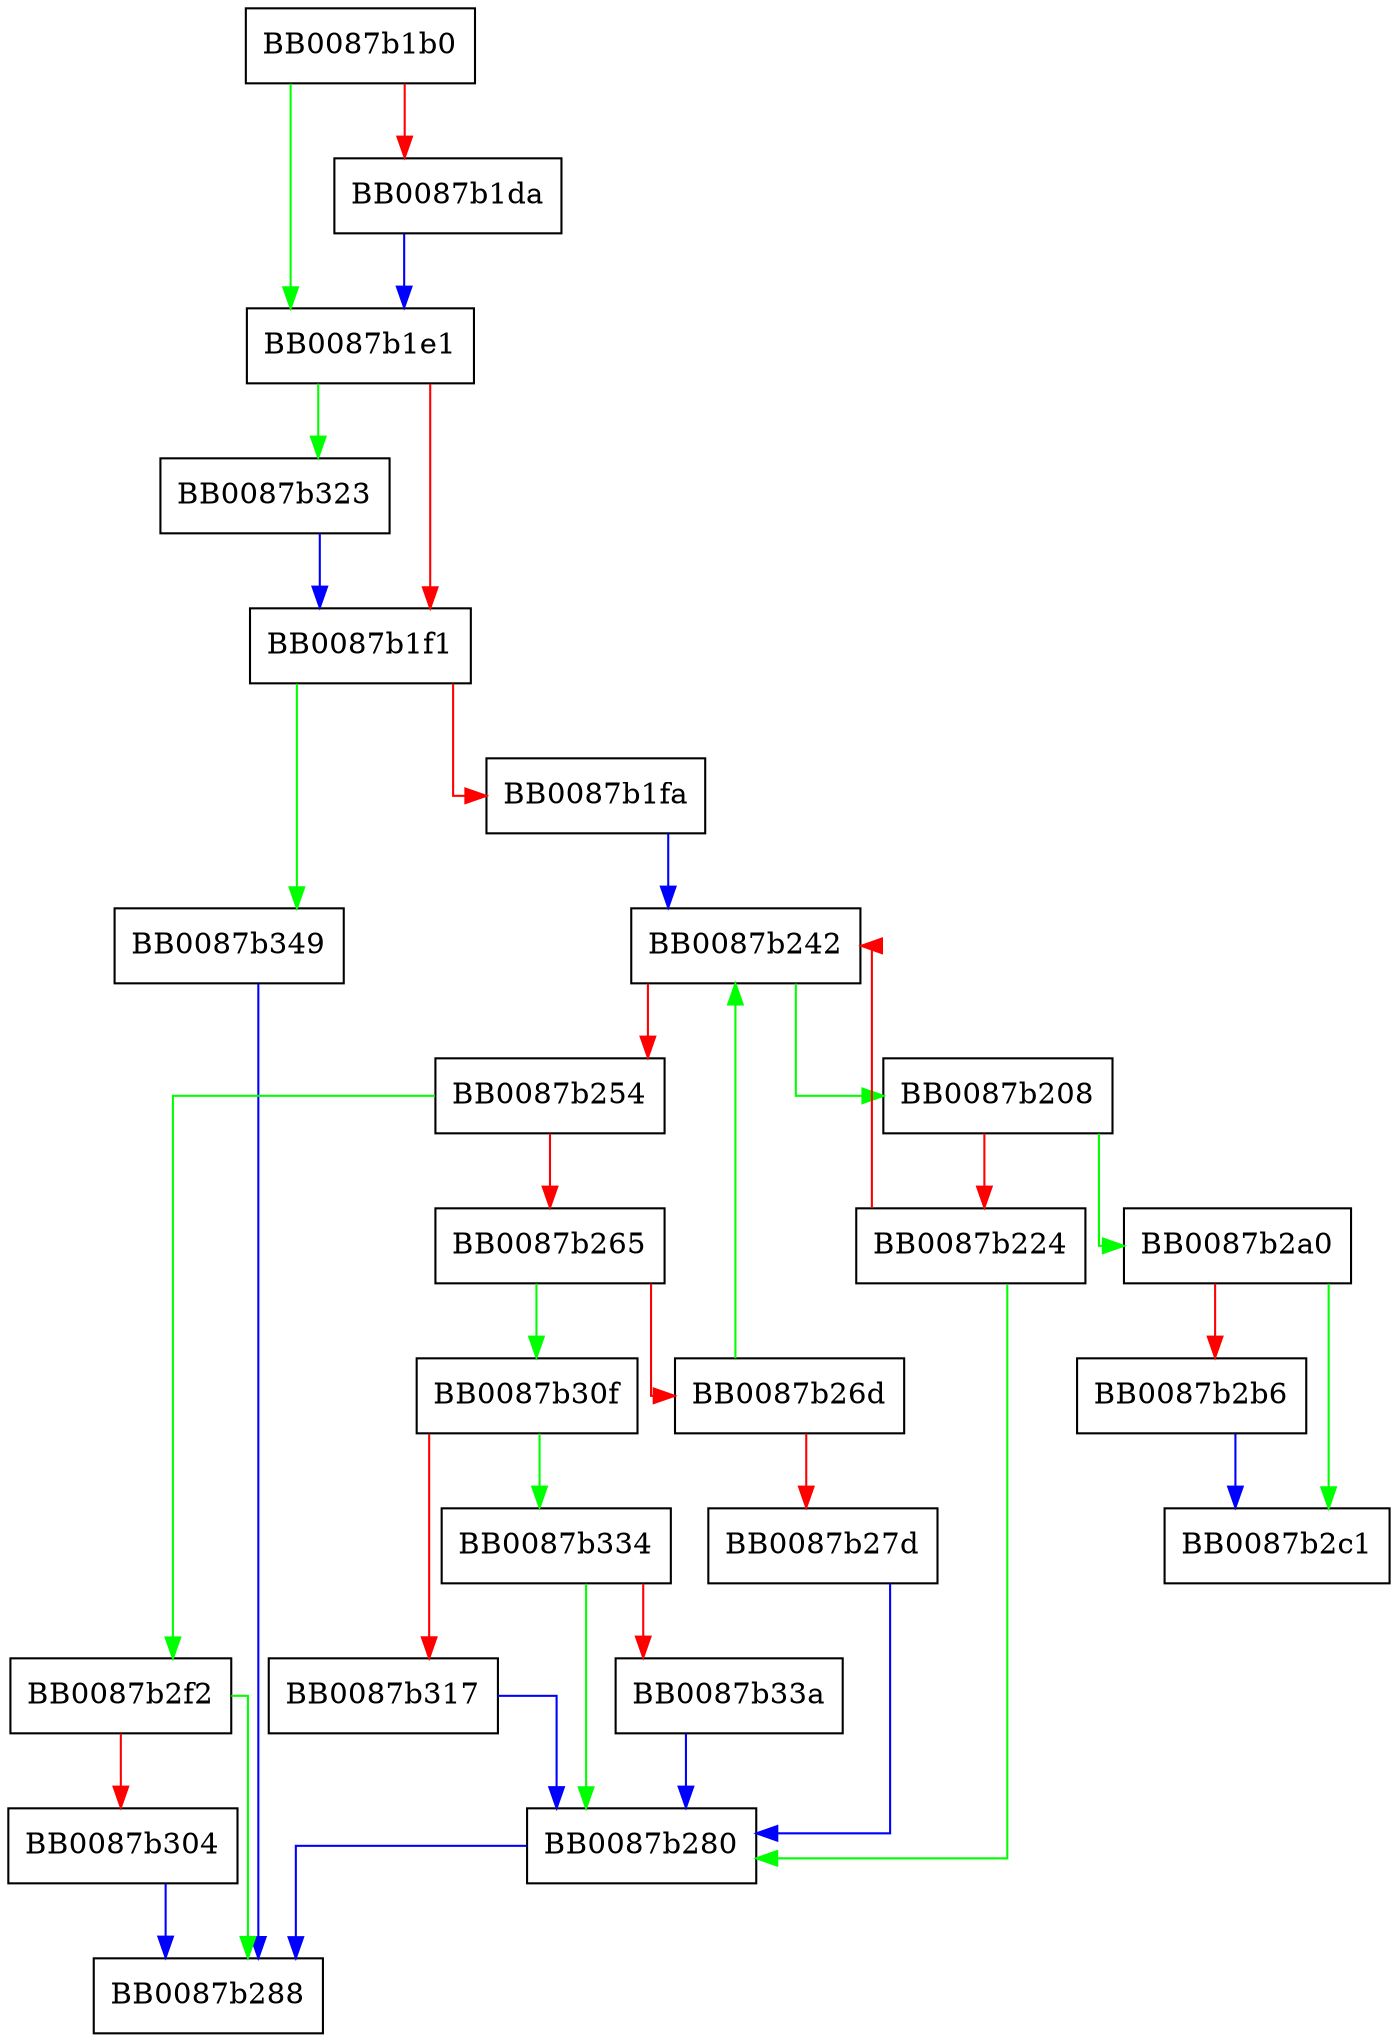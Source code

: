 digraph _IO_getline_info {
  node [shape="box"];
  graph [splines=ortho];
  BB0087b1b0 -> BB0087b1e1 [color="green"];
  BB0087b1b0 -> BB0087b1da [color="red"];
  BB0087b1da -> BB0087b1e1 [color="blue"];
  BB0087b1e1 -> BB0087b323 [color="green"];
  BB0087b1e1 -> BB0087b1f1 [color="red"];
  BB0087b1f1 -> BB0087b349 [color="green"];
  BB0087b1f1 -> BB0087b1fa [color="red"];
  BB0087b1fa -> BB0087b242 [color="blue"];
  BB0087b208 -> BB0087b2a0 [color="green"];
  BB0087b208 -> BB0087b224 [color="red"];
  BB0087b224 -> BB0087b280 [color="green"];
  BB0087b224 -> BB0087b242 [color="red"];
  BB0087b242 -> BB0087b208 [color="green"];
  BB0087b242 -> BB0087b254 [color="red"];
  BB0087b254 -> BB0087b2f2 [color="green"];
  BB0087b254 -> BB0087b265 [color="red"];
  BB0087b265 -> BB0087b30f [color="green"];
  BB0087b265 -> BB0087b26d [color="red"];
  BB0087b26d -> BB0087b242 [color="green"];
  BB0087b26d -> BB0087b27d [color="red"];
  BB0087b27d -> BB0087b280 [color="blue"];
  BB0087b280 -> BB0087b288 [color="blue"];
  BB0087b2a0 -> BB0087b2c1 [color="green"];
  BB0087b2a0 -> BB0087b2b6 [color="red"];
  BB0087b2b6 -> BB0087b2c1 [color="blue"];
  BB0087b2f2 -> BB0087b288 [color="green"];
  BB0087b2f2 -> BB0087b304 [color="red"];
  BB0087b304 -> BB0087b288 [color="blue"];
  BB0087b30f -> BB0087b334 [color="green"];
  BB0087b30f -> BB0087b317 [color="red"];
  BB0087b317 -> BB0087b280 [color="blue"];
  BB0087b323 -> BB0087b1f1 [color="blue"];
  BB0087b334 -> BB0087b280 [color="green"];
  BB0087b334 -> BB0087b33a [color="red"];
  BB0087b33a -> BB0087b280 [color="blue"];
  BB0087b349 -> BB0087b288 [color="blue"];
}